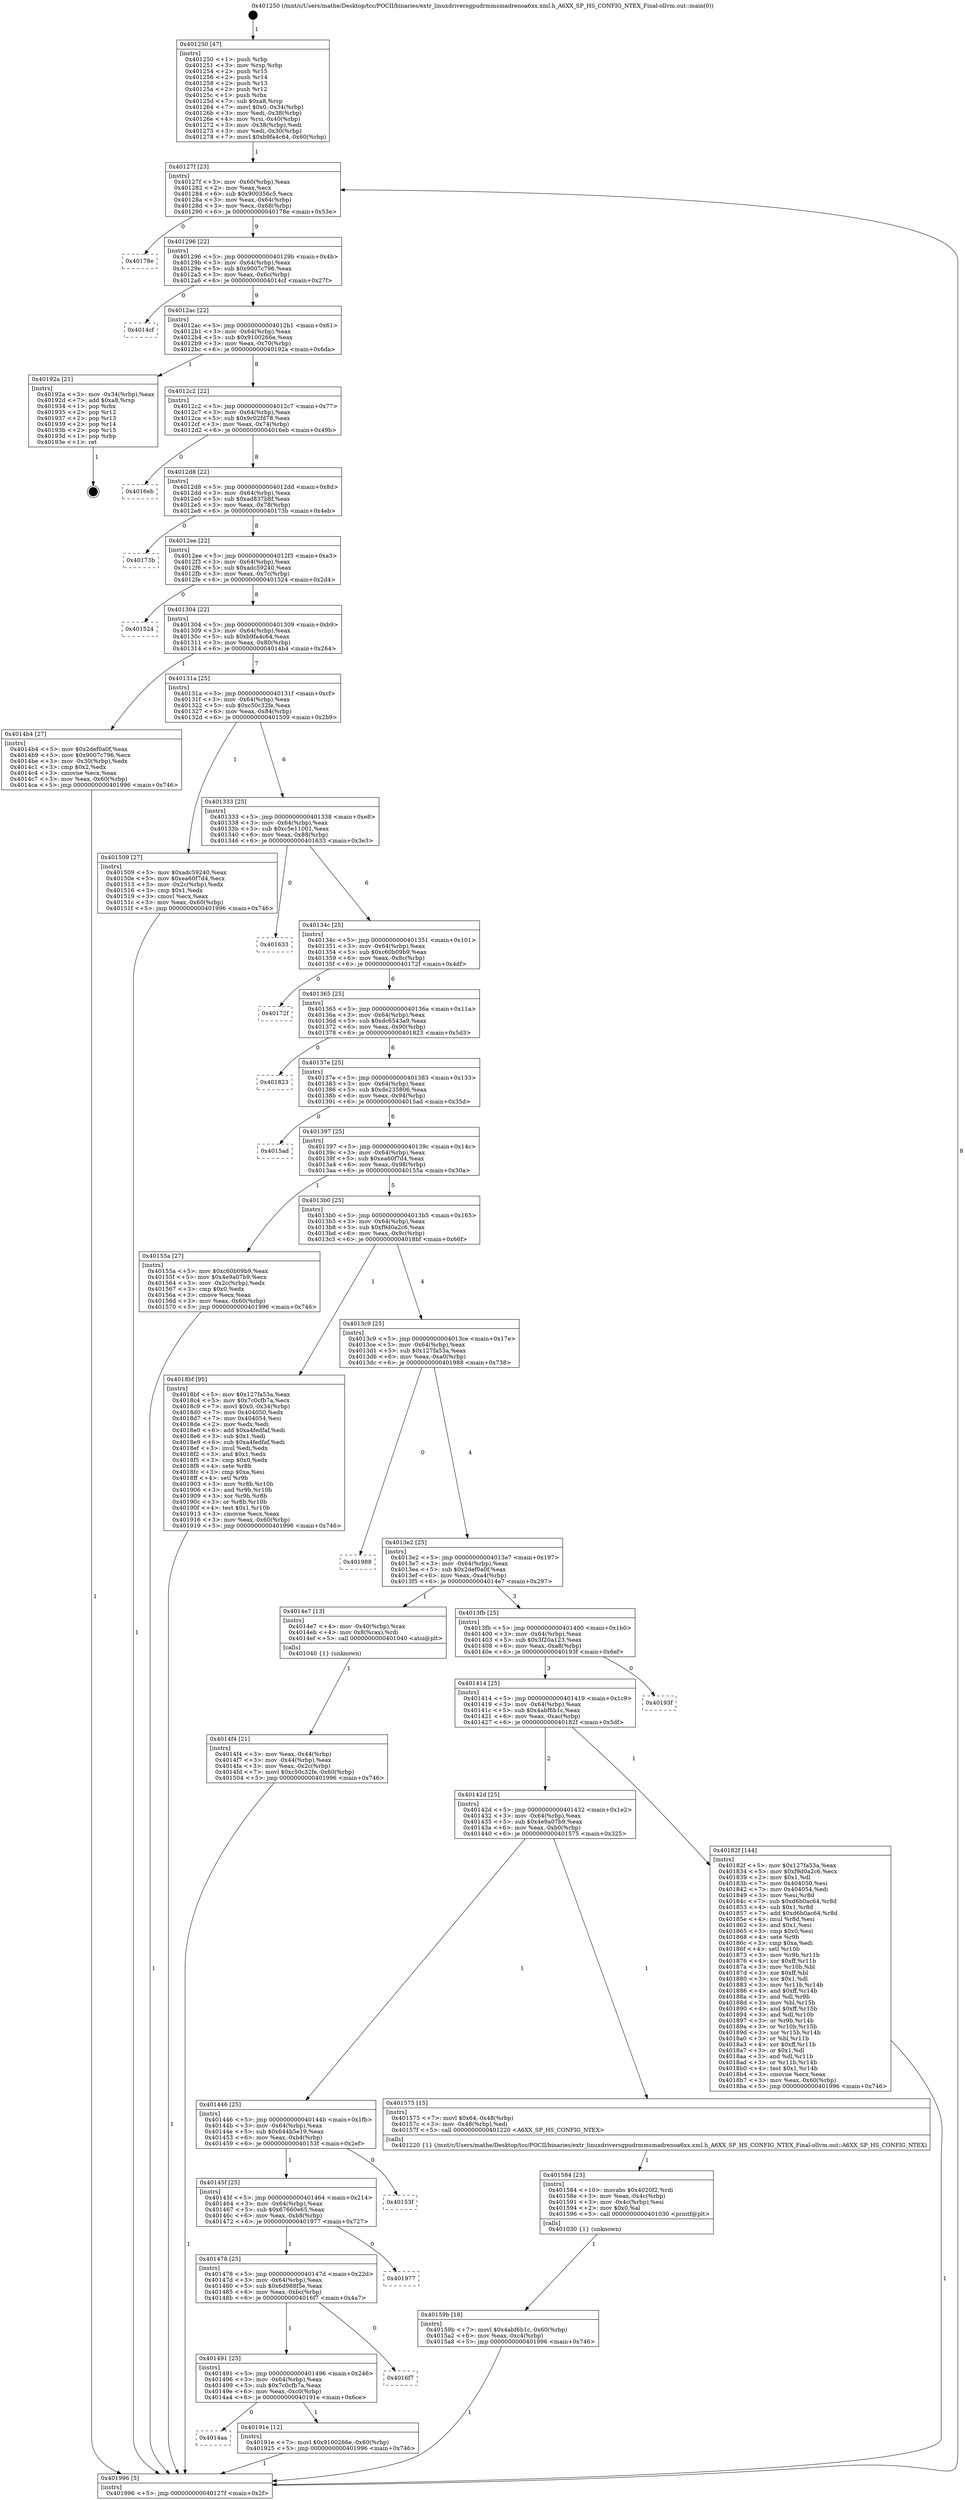 digraph "0x401250" {
  label = "0x401250 (/mnt/c/Users/mathe/Desktop/tcc/POCII/binaries/extr_linuxdriversgpudrmmsmadrenoa6xx.xml.h_A6XX_SP_HS_CONFIG_NTEX_Final-ollvm.out::main(0))"
  labelloc = "t"
  node[shape=record]

  Entry [label="",width=0.3,height=0.3,shape=circle,fillcolor=black,style=filled]
  "0x40127f" [label="{
     0x40127f [23]\l
     | [instrs]\l
     &nbsp;&nbsp;0x40127f \<+3\>: mov -0x60(%rbp),%eax\l
     &nbsp;&nbsp;0x401282 \<+2\>: mov %eax,%ecx\l
     &nbsp;&nbsp;0x401284 \<+6\>: sub $0x900356c5,%ecx\l
     &nbsp;&nbsp;0x40128a \<+3\>: mov %eax,-0x64(%rbp)\l
     &nbsp;&nbsp;0x40128d \<+3\>: mov %ecx,-0x68(%rbp)\l
     &nbsp;&nbsp;0x401290 \<+6\>: je 000000000040178e \<main+0x53e\>\l
  }"]
  "0x40178e" [label="{
     0x40178e\l
  }", style=dashed]
  "0x401296" [label="{
     0x401296 [22]\l
     | [instrs]\l
     &nbsp;&nbsp;0x401296 \<+5\>: jmp 000000000040129b \<main+0x4b\>\l
     &nbsp;&nbsp;0x40129b \<+3\>: mov -0x64(%rbp),%eax\l
     &nbsp;&nbsp;0x40129e \<+5\>: sub $0x9007c796,%eax\l
     &nbsp;&nbsp;0x4012a3 \<+3\>: mov %eax,-0x6c(%rbp)\l
     &nbsp;&nbsp;0x4012a6 \<+6\>: je 00000000004014cf \<main+0x27f\>\l
  }"]
  Exit [label="",width=0.3,height=0.3,shape=circle,fillcolor=black,style=filled,peripheries=2]
  "0x4014cf" [label="{
     0x4014cf\l
  }", style=dashed]
  "0x4012ac" [label="{
     0x4012ac [22]\l
     | [instrs]\l
     &nbsp;&nbsp;0x4012ac \<+5\>: jmp 00000000004012b1 \<main+0x61\>\l
     &nbsp;&nbsp;0x4012b1 \<+3\>: mov -0x64(%rbp),%eax\l
     &nbsp;&nbsp;0x4012b4 \<+5\>: sub $0x9100266e,%eax\l
     &nbsp;&nbsp;0x4012b9 \<+3\>: mov %eax,-0x70(%rbp)\l
     &nbsp;&nbsp;0x4012bc \<+6\>: je 000000000040192a \<main+0x6da\>\l
  }"]
  "0x4014aa" [label="{
     0x4014aa\l
  }", style=dashed]
  "0x40192a" [label="{
     0x40192a [21]\l
     | [instrs]\l
     &nbsp;&nbsp;0x40192a \<+3\>: mov -0x34(%rbp),%eax\l
     &nbsp;&nbsp;0x40192d \<+7\>: add $0xa8,%rsp\l
     &nbsp;&nbsp;0x401934 \<+1\>: pop %rbx\l
     &nbsp;&nbsp;0x401935 \<+2\>: pop %r12\l
     &nbsp;&nbsp;0x401937 \<+2\>: pop %r13\l
     &nbsp;&nbsp;0x401939 \<+2\>: pop %r14\l
     &nbsp;&nbsp;0x40193b \<+2\>: pop %r15\l
     &nbsp;&nbsp;0x40193d \<+1\>: pop %rbp\l
     &nbsp;&nbsp;0x40193e \<+1\>: ret\l
  }"]
  "0x4012c2" [label="{
     0x4012c2 [22]\l
     | [instrs]\l
     &nbsp;&nbsp;0x4012c2 \<+5\>: jmp 00000000004012c7 \<main+0x77\>\l
     &nbsp;&nbsp;0x4012c7 \<+3\>: mov -0x64(%rbp),%eax\l
     &nbsp;&nbsp;0x4012ca \<+5\>: sub $0x9c02fd78,%eax\l
     &nbsp;&nbsp;0x4012cf \<+3\>: mov %eax,-0x74(%rbp)\l
     &nbsp;&nbsp;0x4012d2 \<+6\>: je 00000000004016eb \<main+0x49b\>\l
  }"]
  "0x40191e" [label="{
     0x40191e [12]\l
     | [instrs]\l
     &nbsp;&nbsp;0x40191e \<+7\>: movl $0x9100266e,-0x60(%rbp)\l
     &nbsp;&nbsp;0x401925 \<+5\>: jmp 0000000000401996 \<main+0x746\>\l
  }"]
  "0x4016eb" [label="{
     0x4016eb\l
  }", style=dashed]
  "0x4012d8" [label="{
     0x4012d8 [22]\l
     | [instrs]\l
     &nbsp;&nbsp;0x4012d8 \<+5\>: jmp 00000000004012dd \<main+0x8d\>\l
     &nbsp;&nbsp;0x4012dd \<+3\>: mov -0x64(%rbp),%eax\l
     &nbsp;&nbsp;0x4012e0 \<+5\>: sub $0xad837b8f,%eax\l
     &nbsp;&nbsp;0x4012e5 \<+3\>: mov %eax,-0x78(%rbp)\l
     &nbsp;&nbsp;0x4012e8 \<+6\>: je 000000000040173b \<main+0x4eb\>\l
  }"]
  "0x401491" [label="{
     0x401491 [25]\l
     | [instrs]\l
     &nbsp;&nbsp;0x401491 \<+5\>: jmp 0000000000401496 \<main+0x246\>\l
     &nbsp;&nbsp;0x401496 \<+3\>: mov -0x64(%rbp),%eax\l
     &nbsp;&nbsp;0x401499 \<+5\>: sub $0x7c0cfb7a,%eax\l
     &nbsp;&nbsp;0x40149e \<+6\>: mov %eax,-0xc0(%rbp)\l
     &nbsp;&nbsp;0x4014a4 \<+6\>: je 000000000040191e \<main+0x6ce\>\l
  }"]
  "0x40173b" [label="{
     0x40173b\l
  }", style=dashed]
  "0x4012ee" [label="{
     0x4012ee [22]\l
     | [instrs]\l
     &nbsp;&nbsp;0x4012ee \<+5\>: jmp 00000000004012f3 \<main+0xa3\>\l
     &nbsp;&nbsp;0x4012f3 \<+3\>: mov -0x64(%rbp),%eax\l
     &nbsp;&nbsp;0x4012f6 \<+5\>: sub $0xadc59240,%eax\l
     &nbsp;&nbsp;0x4012fb \<+3\>: mov %eax,-0x7c(%rbp)\l
     &nbsp;&nbsp;0x4012fe \<+6\>: je 0000000000401524 \<main+0x2d4\>\l
  }"]
  "0x4016f7" [label="{
     0x4016f7\l
  }", style=dashed]
  "0x401524" [label="{
     0x401524\l
  }", style=dashed]
  "0x401304" [label="{
     0x401304 [22]\l
     | [instrs]\l
     &nbsp;&nbsp;0x401304 \<+5\>: jmp 0000000000401309 \<main+0xb9\>\l
     &nbsp;&nbsp;0x401309 \<+3\>: mov -0x64(%rbp),%eax\l
     &nbsp;&nbsp;0x40130c \<+5\>: sub $0xb9fa4c64,%eax\l
     &nbsp;&nbsp;0x401311 \<+3\>: mov %eax,-0x80(%rbp)\l
     &nbsp;&nbsp;0x401314 \<+6\>: je 00000000004014b4 \<main+0x264\>\l
  }"]
  "0x401478" [label="{
     0x401478 [25]\l
     | [instrs]\l
     &nbsp;&nbsp;0x401478 \<+5\>: jmp 000000000040147d \<main+0x22d\>\l
     &nbsp;&nbsp;0x40147d \<+3\>: mov -0x64(%rbp),%eax\l
     &nbsp;&nbsp;0x401480 \<+5\>: sub $0x6d988f5e,%eax\l
     &nbsp;&nbsp;0x401485 \<+6\>: mov %eax,-0xbc(%rbp)\l
     &nbsp;&nbsp;0x40148b \<+6\>: je 00000000004016f7 \<main+0x4a7\>\l
  }"]
  "0x4014b4" [label="{
     0x4014b4 [27]\l
     | [instrs]\l
     &nbsp;&nbsp;0x4014b4 \<+5\>: mov $0x2def0a0f,%eax\l
     &nbsp;&nbsp;0x4014b9 \<+5\>: mov $0x9007c796,%ecx\l
     &nbsp;&nbsp;0x4014be \<+3\>: mov -0x30(%rbp),%edx\l
     &nbsp;&nbsp;0x4014c1 \<+3\>: cmp $0x2,%edx\l
     &nbsp;&nbsp;0x4014c4 \<+3\>: cmovne %ecx,%eax\l
     &nbsp;&nbsp;0x4014c7 \<+3\>: mov %eax,-0x60(%rbp)\l
     &nbsp;&nbsp;0x4014ca \<+5\>: jmp 0000000000401996 \<main+0x746\>\l
  }"]
  "0x40131a" [label="{
     0x40131a [25]\l
     | [instrs]\l
     &nbsp;&nbsp;0x40131a \<+5\>: jmp 000000000040131f \<main+0xcf\>\l
     &nbsp;&nbsp;0x40131f \<+3\>: mov -0x64(%rbp),%eax\l
     &nbsp;&nbsp;0x401322 \<+5\>: sub $0xc50c32fe,%eax\l
     &nbsp;&nbsp;0x401327 \<+6\>: mov %eax,-0x84(%rbp)\l
     &nbsp;&nbsp;0x40132d \<+6\>: je 0000000000401509 \<main+0x2b9\>\l
  }"]
  "0x401996" [label="{
     0x401996 [5]\l
     | [instrs]\l
     &nbsp;&nbsp;0x401996 \<+5\>: jmp 000000000040127f \<main+0x2f\>\l
  }"]
  "0x401250" [label="{
     0x401250 [47]\l
     | [instrs]\l
     &nbsp;&nbsp;0x401250 \<+1\>: push %rbp\l
     &nbsp;&nbsp;0x401251 \<+3\>: mov %rsp,%rbp\l
     &nbsp;&nbsp;0x401254 \<+2\>: push %r15\l
     &nbsp;&nbsp;0x401256 \<+2\>: push %r14\l
     &nbsp;&nbsp;0x401258 \<+2\>: push %r13\l
     &nbsp;&nbsp;0x40125a \<+2\>: push %r12\l
     &nbsp;&nbsp;0x40125c \<+1\>: push %rbx\l
     &nbsp;&nbsp;0x40125d \<+7\>: sub $0xa8,%rsp\l
     &nbsp;&nbsp;0x401264 \<+7\>: movl $0x0,-0x34(%rbp)\l
     &nbsp;&nbsp;0x40126b \<+3\>: mov %edi,-0x38(%rbp)\l
     &nbsp;&nbsp;0x40126e \<+4\>: mov %rsi,-0x40(%rbp)\l
     &nbsp;&nbsp;0x401272 \<+3\>: mov -0x38(%rbp),%edi\l
     &nbsp;&nbsp;0x401275 \<+3\>: mov %edi,-0x30(%rbp)\l
     &nbsp;&nbsp;0x401278 \<+7\>: movl $0xb9fa4c64,-0x60(%rbp)\l
  }"]
  "0x401977" [label="{
     0x401977\l
  }", style=dashed]
  "0x401509" [label="{
     0x401509 [27]\l
     | [instrs]\l
     &nbsp;&nbsp;0x401509 \<+5\>: mov $0xadc59240,%eax\l
     &nbsp;&nbsp;0x40150e \<+5\>: mov $0xea60f7d4,%ecx\l
     &nbsp;&nbsp;0x401513 \<+3\>: mov -0x2c(%rbp),%edx\l
     &nbsp;&nbsp;0x401516 \<+3\>: cmp $0x1,%edx\l
     &nbsp;&nbsp;0x401519 \<+3\>: cmovl %ecx,%eax\l
     &nbsp;&nbsp;0x40151c \<+3\>: mov %eax,-0x60(%rbp)\l
     &nbsp;&nbsp;0x40151f \<+5\>: jmp 0000000000401996 \<main+0x746\>\l
  }"]
  "0x401333" [label="{
     0x401333 [25]\l
     | [instrs]\l
     &nbsp;&nbsp;0x401333 \<+5\>: jmp 0000000000401338 \<main+0xe8\>\l
     &nbsp;&nbsp;0x401338 \<+3\>: mov -0x64(%rbp),%eax\l
     &nbsp;&nbsp;0x40133b \<+5\>: sub $0xc5e11001,%eax\l
     &nbsp;&nbsp;0x401340 \<+6\>: mov %eax,-0x88(%rbp)\l
     &nbsp;&nbsp;0x401346 \<+6\>: je 0000000000401633 \<main+0x3e3\>\l
  }"]
  "0x40145f" [label="{
     0x40145f [25]\l
     | [instrs]\l
     &nbsp;&nbsp;0x40145f \<+5\>: jmp 0000000000401464 \<main+0x214\>\l
     &nbsp;&nbsp;0x401464 \<+3\>: mov -0x64(%rbp),%eax\l
     &nbsp;&nbsp;0x401467 \<+5\>: sub $0x67660e65,%eax\l
     &nbsp;&nbsp;0x40146c \<+6\>: mov %eax,-0xb8(%rbp)\l
     &nbsp;&nbsp;0x401472 \<+6\>: je 0000000000401977 \<main+0x727\>\l
  }"]
  "0x401633" [label="{
     0x401633\l
  }", style=dashed]
  "0x40134c" [label="{
     0x40134c [25]\l
     | [instrs]\l
     &nbsp;&nbsp;0x40134c \<+5\>: jmp 0000000000401351 \<main+0x101\>\l
     &nbsp;&nbsp;0x401351 \<+3\>: mov -0x64(%rbp),%eax\l
     &nbsp;&nbsp;0x401354 \<+5\>: sub $0xc60b09b9,%eax\l
     &nbsp;&nbsp;0x401359 \<+6\>: mov %eax,-0x8c(%rbp)\l
     &nbsp;&nbsp;0x40135f \<+6\>: je 000000000040172f \<main+0x4df\>\l
  }"]
  "0x40153f" [label="{
     0x40153f\l
  }", style=dashed]
  "0x40172f" [label="{
     0x40172f\l
  }", style=dashed]
  "0x401365" [label="{
     0x401365 [25]\l
     | [instrs]\l
     &nbsp;&nbsp;0x401365 \<+5\>: jmp 000000000040136a \<main+0x11a\>\l
     &nbsp;&nbsp;0x40136a \<+3\>: mov -0x64(%rbp),%eax\l
     &nbsp;&nbsp;0x40136d \<+5\>: sub $0xdc6543a9,%eax\l
     &nbsp;&nbsp;0x401372 \<+6\>: mov %eax,-0x90(%rbp)\l
     &nbsp;&nbsp;0x401378 \<+6\>: je 0000000000401823 \<main+0x5d3\>\l
  }"]
  "0x40159b" [label="{
     0x40159b [18]\l
     | [instrs]\l
     &nbsp;&nbsp;0x40159b \<+7\>: movl $0x4abf6b1c,-0x60(%rbp)\l
     &nbsp;&nbsp;0x4015a2 \<+6\>: mov %eax,-0xc4(%rbp)\l
     &nbsp;&nbsp;0x4015a8 \<+5\>: jmp 0000000000401996 \<main+0x746\>\l
  }"]
  "0x401823" [label="{
     0x401823\l
  }", style=dashed]
  "0x40137e" [label="{
     0x40137e [25]\l
     | [instrs]\l
     &nbsp;&nbsp;0x40137e \<+5\>: jmp 0000000000401383 \<main+0x133\>\l
     &nbsp;&nbsp;0x401383 \<+3\>: mov -0x64(%rbp),%eax\l
     &nbsp;&nbsp;0x401386 \<+5\>: sub $0xde235806,%eax\l
     &nbsp;&nbsp;0x40138b \<+6\>: mov %eax,-0x94(%rbp)\l
     &nbsp;&nbsp;0x401391 \<+6\>: je 00000000004015ad \<main+0x35d\>\l
  }"]
  "0x401584" [label="{
     0x401584 [23]\l
     | [instrs]\l
     &nbsp;&nbsp;0x401584 \<+10\>: movabs $0x4020f2,%rdi\l
     &nbsp;&nbsp;0x40158e \<+3\>: mov %eax,-0x4c(%rbp)\l
     &nbsp;&nbsp;0x401591 \<+3\>: mov -0x4c(%rbp),%esi\l
     &nbsp;&nbsp;0x401594 \<+2\>: mov $0x0,%al\l
     &nbsp;&nbsp;0x401596 \<+5\>: call 0000000000401030 \<printf@plt\>\l
     | [calls]\l
     &nbsp;&nbsp;0x401030 \{1\} (unknown)\l
  }"]
  "0x4015ad" [label="{
     0x4015ad\l
  }", style=dashed]
  "0x401397" [label="{
     0x401397 [25]\l
     | [instrs]\l
     &nbsp;&nbsp;0x401397 \<+5\>: jmp 000000000040139c \<main+0x14c\>\l
     &nbsp;&nbsp;0x40139c \<+3\>: mov -0x64(%rbp),%eax\l
     &nbsp;&nbsp;0x40139f \<+5\>: sub $0xea60f7d4,%eax\l
     &nbsp;&nbsp;0x4013a4 \<+6\>: mov %eax,-0x98(%rbp)\l
     &nbsp;&nbsp;0x4013aa \<+6\>: je 000000000040155a \<main+0x30a\>\l
  }"]
  "0x401446" [label="{
     0x401446 [25]\l
     | [instrs]\l
     &nbsp;&nbsp;0x401446 \<+5\>: jmp 000000000040144b \<main+0x1fb\>\l
     &nbsp;&nbsp;0x40144b \<+3\>: mov -0x64(%rbp),%eax\l
     &nbsp;&nbsp;0x40144e \<+5\>: sub $0x644b5e19,%eax\l
     &nbsp;&nbsp;0x401453 \<+6\>: mov %eax,-0xb4(%rbp)\l
     &nbsp;&nbsp;0x401459 \<+6\>: je 000000000040153f \<main+0x2ef\>\l
  }"]
  "0x40155a" [label="{
     0x40155a [27]\l
     | [instrs]\l
     &nbsp;&nbsp;0x40155a \<+5\>: mov $0xc60b09b9,%eax\l
     &nbsp;&nbsp;0x40155f \<+5\>: mov $0x4e9a07b9,%ecx\l
     &nbsp;&nbsp;0x401564 \<+3\>: mov -0x2c(%rbp),%edx\l
     &nbsp;&nbsp;0x401567 \<+3\>: cmp $0x0,%edx\l
     &nbsp;&nbsp;0x40156a \<+3\>: cmove %ecx,%eax\l
     &nbsp;&nbsp;0x40156d \<+3\>: mov %eax,-0x60(%rbp)\l
     &nbsp;&nbsp;0x401570 \<+5\>: jmp 0000000000401996 \<main+0x746\>\l
  }"]
  "0x4013b0" [label="{
     0x4013b0 [25]\l
     | [instrs]\l
     &nbsp;&nbsp;0x4013b0 \<+5\>: jmp 00000000004013b5 \<main+0x165\>\l
     &nbsp;&nbsp;0x4013b5 \<+3\>: mov -0x64(%rbp),%eax\l
     &nbsp;&nbsp;0x4013b8 \<+5\>: sub $0xf9d0a2c6,%eax\l
     &nbsp;&nbsp;0x4013bd \<+6\>: mov %eax,-0x9c(%rbp)\l
     &nbsp;&nbsp;0x4013c3 \<+6\>: je 00000000004018bf \<main+0x66f\>\l
  }"]
  "0x401575" [label="{
     0x401575 [15]\l
     | [instrs]\l
     &nbsp;&nbsp;0x401575 \<+7\>: movl $0x64,-0x48(%rbp)\l
     &nbsp;&nbsp;0x40157c \<+3\>: mov -0x48(%rbp),%edi\l
     &nbsp;&nbsp;0x40157f \<+5\>: call 0000000000401220 \<A6XX_SP_HS_CONFIG_NTEX\>\l
     | [calls]\l
     &nbsp;&nbsp;0x401220 \{1\} (/mnt/c/Users/mathe/Desktop/tcc/POCII/binaries/extr_linuxdriversgpudrmmsmadrenoa6xx.xml.h_A6XX_SP_HS_CONFIG_NTEX_Final-ollvm.out::A6XX_SP_HS_CONFIG_NTEX)\l
  }"]
  "0x4018bf" [label="{
     0x4018bf [95]\l
     | [instrs]\l
     &nbsp;&nbsp;0x4018bf \<+5\>: mov $0x127fa53a,%eax\l
     &nbsp;&nbsp;0x4018c4 \<+5\>: mov $0x7c0cfb7a,%ecx\l
     &nbsp;&nbsp;0x4018c9 \<+7\>: movl $0x0,-0x34(%rbp)\l
     &nbsp;&nbsp;0x4018d0 \<+7\>: mov 0x404050,%edx\l
     &nbsp;&nbsp;0x4018d7 \<+7\>: mov 0x404054,%esi\l
     &nbsp;&nbsp;0x4018de \<+2\>: mov %edx,%edi\l
     &nbsp;&nbsp;0x4018e0 \<+6\>: add $0xa4fedfaf,%edi\l
     &nbsp;&nbsp;0x4018e6 \<+3\>: sub $0x1,%edi\l
     &nbsp;&nbsp;0x4018e9 \<+6\>: sub $0xa4fedfaf,%edi\l
     &nbsp;&nbsp;0x4018ef \<+3\>: imul %edi,%edx\l
     &nbsp;&nbsp;0x4018f2 \<+3\>: and $0x1,%edx\l
     &nbsp;&nbsp;0x4018f5 \<+3\>: cmp $0x0,%edx\l
     &nbsp;&nbsp;0x4018f8 \<+4\>: sete %r8b\l
     &nbsp;&nbsp;0x4018fc \<+3\>: cmp $0xa,%esi\l
     &nbsp;&nbsp;0x4018ff \<+4\>: setl %r9b\l
     &nbsp;&nbsp;0x401903 \<+3\>: mov %r8b,%r10b\l
     &nbsp;&nbsp;0x401906 \<+3\>: and %r9b,%r10b\l
     &nbsp;&nbsp;0x401909 \<+3\>: xor %r9b,%r8b\l
     &nbsp;&nbsp;0x40190c \<+3\>: or %r8b,%r10b\l
     &nbsp;&nbsp;0x40190f \<+4\>: test $0x1,%r10b\l
     &nbsp;&nbsp;0x401913 \<+3\>: cmovne %ecx,%eax\l
     &nbsp;&nbsp;0x401916 \<+3\>: mov %eax,-0x60(%rbp)\l
     &nbsp;&nbsp;0x401919 \<+5\>: jmp 0000000000401996 \<main+0x746\>\l
  }"]
  "0x4013c9" [label="{
     0x4013c9 [25]\l
     | [instrs]\l
     &nbsp;&nbsp;0x4013c9 \<+5\>: jmp 00000000004013ce \<main+0x17e\>\l
     &nbsp;&nbsp;0x4013ce \<+3\>: mov -0x64(%rbp),%eax\l
     &nbsp;&nbsp;0x4013d1 \<+5\>: sub $0x127fa53a,%eax\l
     &nbsp;&nbsp;0x4013d6 \<+6\>: mov %eax,-0xa0(%rbp)\l
     &nbsp;&nbsp;0x4013dc \<+6\>: je 0000000000401988 \<main+0x738\>\l
  }"]
  "0x40142d" [label="{
     0x40142d [25]\l
     | [instrs]\l
     &nbsp;&nbsp;0x40142d \<+5\>: jmp 0000000000401432 \<main+0x1e2\>\l
     &nbsp;&nbsp;0x401432 \<+3\>: mov -0x64(%rbp),%eax\l
     &nbsp;&nbsp;0x401435 \<+5\>: sub $0x4e9a07b9,%eax\l
     &nbsp;&nbsp;0x40143a \<+6\>: mov %eax,-0xb0(%rbp)\l
     &nbsp;&nbsp;0x401440 \<+6\>: je 0000000000401575 \<main+0x325\>\l
  }"]
  "0x401988" [label="{
     0x401988\l
  }", style=dashed]
  "0x4013e2" [label="{
     0x4013e2 [25]\l
     | [instrs]\l
     &nbsp;&nbsp;0x4013e2 \<+5\>: jmp 00000000004013e7 \<main+0x197\>\l
     &nbsp;&nbsp;0x4013e7 \<+3\>: mov -0x64(%rbp),%eax\l
     &nbsp;&nbsp;0x4013ea \<+5\>: sub $0x2def0a0f,%eax\l
     &nbsp;&nbsp;0x4013ef \<+6\>: mov %eax,-0xa4(%rbp)\l
     &nbsp;&nbsp;0x4013f5 \<+6\>: je 00000000004014e7 \<main+0x297\>\l
  }"]
  "0x40182f" [label="{
     0x40182f [144]\l
     | [instrs]\l
     &nbsp;&nbsp;0x40182f \<+5\>: mov $0x127fa53a,%eax\l
     &nbsp;&nbsp;0x401834 \<+5\>: mov $0xf9d0a2c6,%ecx\l
     &nbsp;&nbsp;0x401839 \<+2\>: mov $0x1,%dl\l
     &nbsp;&nbsp;0x40183b \<+7\>: mov 0x404050,%esi\l
     &nbsp;&nbsp;0x401842 \<+7\>: mov 0x404054,%edi\l
     &nbsp;&nbsp;0x401849 \<+3\>: mov %esi,%r8d\l
     &nbsp;&nbsp;0x40184c \<+7\>: sub $0xd6b0ac64,%r8d\l
     &nbsp;&nbsp;0x401853 \<+4\>: sub $0x1,%r8d\l
     &nbsp;&nbsp;0x401857 \<+7\>: add $0xd6b0ac64,%r8d\l
     &nbsp;&nbsp;0x40185e \<+4\>: imul %r8d,%esi\l
     &nbsp;&nbsp;0x401862 \<+3\>: and $0x1,%esi\l
     &nbsp;&nbsp;0x401865 \<+3\>: cmp $0x0,%esi\l
     &nbsp;&nbsp;0x401868 \<+4\>: sete %r9b\l
     &nbsp;&nbsp;0x40186c \<+3\>: cmp $0xa,%edi\l
     &nbsp;&nbsp;0x40186f \<+4\>: setl %r10b\l
     &nbsp;&nbsp;0x401873 \<+3\>: mov %r9b,%r11b\l
     &nbsp;&nbsp;0x401876 \<+4\>: xor $0xff,%r11b\l
     &nbsp;&nbsp;0x40187a \<+3\>: mov %r10b,%bl\l
     &nbsp;&nbsp;0x40187d \<+3\>: xor $0xff,%bl\l
     &nbsp;&nbsp;0x401880 \<+3\>: xor $0x1,%dl\l
     &nbsp;&nbsp;0x401883 \<+3\>: mov %r11b,%r14b\l
     &nbsp;&nbsp;0x401886 \<+4\>: and $0xff,%r14b\l
     &nbsp;&nbsp;0x40188a \<+3\>: and %dl,%r9b\l
     &nbsp;&nbsp;0x40188d \<+3\>: mov %bl,%r15b\l
     &nbsp;&nbsp;0x401890 \<+4\>: and $0xff,%r15b\l
     &nbsp;&nbsp;0x401894 \<+3\>: and %dl,%r10b\l
     &nbsp;&nbsp;0x401897 \<+3\>: or %r9b,%r14b\l
     &nbsp;&nbsp;0x40189a \<+3\>: or %r10b,%r15b\l
     &nbsp;&nbsp;0x40189d \<+3\>: xor %r15b,%r14b\l
     &nbsp;&nbsp;0x4018a0 \<+3\>: or %bl,%r11b\l
     &nbsp;&nbsp;0x4018a3 \<+4\>: xor $0xff,%r11b\l
     &nbsp;&nbsp;0x4018a7 \<+3\>: or $0x1,%dl\l
     &nbsp;&nbsp;0x4018aa \<+3\>: and %dl,%r11b\l
     &nbsp;&nbsp;0x4018ad \<+3\>: or %r11b,%r14b\l
     &nbsp;&nbsp;0x4018b0 \<+4\>: test $0x1,%r14b\l
     &nbsp;&nbsp;0x4018b4 \<+3\>: cmovne %ecx,%eax\l
     &nbsp;&nbsp;0x4018b7 \<+3\>: mov %eax,-0x60(%rbp)\l
     &nbsp;&nbsp;0x4018ba \<+5\>: jmp 0000000000401996 \<main+0x746\>\l
  }"]
  "0x4014e7" [label="{
     0x4014e7 [13]\l
     | [instrs]\l
     &nbsp;&nbsp;0x4014e7 \<+4\>: mov -0x40(%rbp),%rax\l
     &nbsp;&nbsp;0x4014eb \<+4\>: mov 0x8(%rax),%rdi\l
     &nbsp;&nbsp;0x4014ef \<+5\>: call 0000000000401040 \<atoi@plt\>\l
     | [calls]\l
     &nbsp;&nbsp;0x401040 \{1\} (unknown)\l
  }"]
  "0x4013fb" [label="{
     0x4013fb [25]\l
     | [instrs]\l
     &nbsp;&nbsp;0x4013fb \<+5\>: jmp 0000000000401400 \<main+0x1b0\>\l
     &nbsp;&nbsp;0x401400 \<+3\>: mov -0x64(%rbp),%eax\l
     &nbsp;&nbsp;0x401403 \<+5\>: sub $0x3f20a123,%eax\l
     &nbsp;&nbsp;0x401408 \<+6\>: mov %eax,-0xa8(%rbp)\l
     &nbsp;&nbsp;0x40140e \<+6\>: je 000000000040193f \<main+0x6ef\>\l
  }"]
  "0x4014f4" [label="{
     0x4014f4 [21]\l
     | [instrs]\l
     &nbsp;&nbsp;0x4014f4 \<+3\>: mov %eax,-0x44(%rbp)\l
     &nbsp;&nbsp;0x4014f7 \<+3\>: mov -0x44(%rbp),%eax\l
     &nbsp;&nbsp;0x4014fa \<+3\>: mov %eax,-0x2c(%rbp)\l
     &nbsp;&nbsp;0x4014fd \<+7\>: movl $0xc50c32fe,-0x60(%rbp)\l
     &nbsp;&nbsp;0x401504 \<+5\>: jmp 0000000000401996 \<main+0x746\>\l
  }"]
  "0x401414" [label="{
     0x401414 [25]\l
     | [instrs]\l
     &nbsp;&nbsp;0x401414 \<+5\>: jmp 0000000000401419 \<main+0x1c9\>\l
     &nbsp;&nbsp;0x401419 \<+3\>: mov -0x64(%rbp),%eax\l
     &nbsp;&nbsp;0x40141c \<+5\>: sub $0x4abf6b1c,%eax\l
     &nbsp;&nbsp;0x401421 \<+6\>: mov %eax,-0xac(%rbp)\l
     &nbsp;&nbsp;0x401427 \<+6\>: je 000000000040182f \<main+0x5df\>\l
  }"]
  "0x40193f" [label="{
     0x40193f\l
  }", style=dashed]
  Entry -> "0x401250" [label=" 1"]
  "0x40127f" -> "0x40178e" [label=" 0"]
  "0x40127f" -> "0x401296" [label=" 9"]
  "0x40192a" -> Exit [label=" 1"]
  "0x401296" -> "0x4014cf" [label=" 0"]
  "0x401296" -> "0x4012ac" [label=" 9"]
  "0x40191e" -> "0x401996" [label=" 1"]
  "0x4012ac" -> "0x40192a" [label=" 1"]
  "0x4012ac" -> "0x4012c2" [label=" 8"]
  "0x401491" -> "0x4014aa" [label=" 0"]
  "0x4012c2" -> "0x4016eb" [label=" 0"]
  "0x4012c2" -> "0x4012d8" [label=" 8"]
  "0x401491" -> "0x40191e" [label=" 1"]
  "0x4012d8" -> "0x40173b" [label=" 0"]
  "0x4012d8" -> "0x4012ee" [label=" 8"]
  "0x401478" -> "0x401491" [label=" 1"]
  "0x4012ee" -> "0x401524" [label=" 0"]
  "0x4012ee" -> "0x401304" [label=" 8"]
  "0x401478" -> "0x4016f7" [label=" 0"]
  "0x401304" -> "0x4014b4" [label=" 1"]
  "0x401304" -> "0x40131a" [label=" 7"]
  "0x4014b4" -> "0x401996" [label=" 1"]
  "0x401250" -> "0x40127f" [label=" 1"]
  "0x401996" -> "0x40127f" [label=" 8"]
  "0x40145f" -> "0x401478" [label=" 1"]
  "0x40131a" -> "0x401509" [label=" 1"]
  "0x40131a" -> "0x401333" [label=" 6"]
  "0x40145f" -> "0x401977" [label=" 0"]
  "0x401333" -> "0x401633" [label=" 0"]
  "0x401333" -> "0x40134c" [label=" 6"]
  "0x401446" -> "0x40145f" [label=" 1"]
  "0x40134c" -> "0x40172f" [label=" 0"]
  "0x40134c" -> "0x401365" [label=" 6"]
  "0x401446" -> "0x40153f" [label=" 0"]
  "0x401365" -> "0x401823" [label=" 0"]
  "0x401365" -> "0x40137e" [label=" 6"]
  "0x4018bf" -> "0x401996" [label=" 1"]
  "0x40137e" -> "0x4015ad" [label=" 0"]
  "0x40137e" -> "0x401397" [label=" 6"]
  "0x40182f" -> "0x401996" [label=" 1"]
  "0x401397" -> "0x40155a" [label=" 1"]
  "0x401397" -> "0x4013b0" [label=" 5"]
  "0x40159b" -> "0x401996" [label=" 1"]
  "0x4013b0" -> "0x4018bf" [label=" 1"]
  "0x4013b0" -> "0x4013c9" [label=" 4"]
  "0x401584" -> "0x40159b" [label=" 1"]
  "0x4013c9" -> "0x401988" [label=" 0"]
  "0x4013c9" -> "0x4013e2" [label=" 4"]
  "0x40142d" -> "0x401446" [label=" 1"]
  "0x4013e2" -> "0x4014e7" [label=" 1"]
  "0x4013e2" -> "0x4013fb" [label=" 3"]
  "0x4014e7" -> "0x4014f4" [label=" 1"]
  "0x4014f4" -> "0x401996" [label=" 1"]
  "0x401509" -> "0x401996" [label=" 1"]
  "0x40155a" -> "0x401996" [label=" 1"]
  "0x40142d" -> "0x401575" [label=" 1"]
  "0x4013fb" -> "0x40193f" [label=" 0"]
  "0x4013fb" -> "0x401414" [label=" 3"]
  "0x401575" -> "0x401584" [label=" 1"]
  "0x401414" -> "0x40182f" [label=" 1"]
  "0x401414" -> "0x40142d" [label=" 2"]
}
